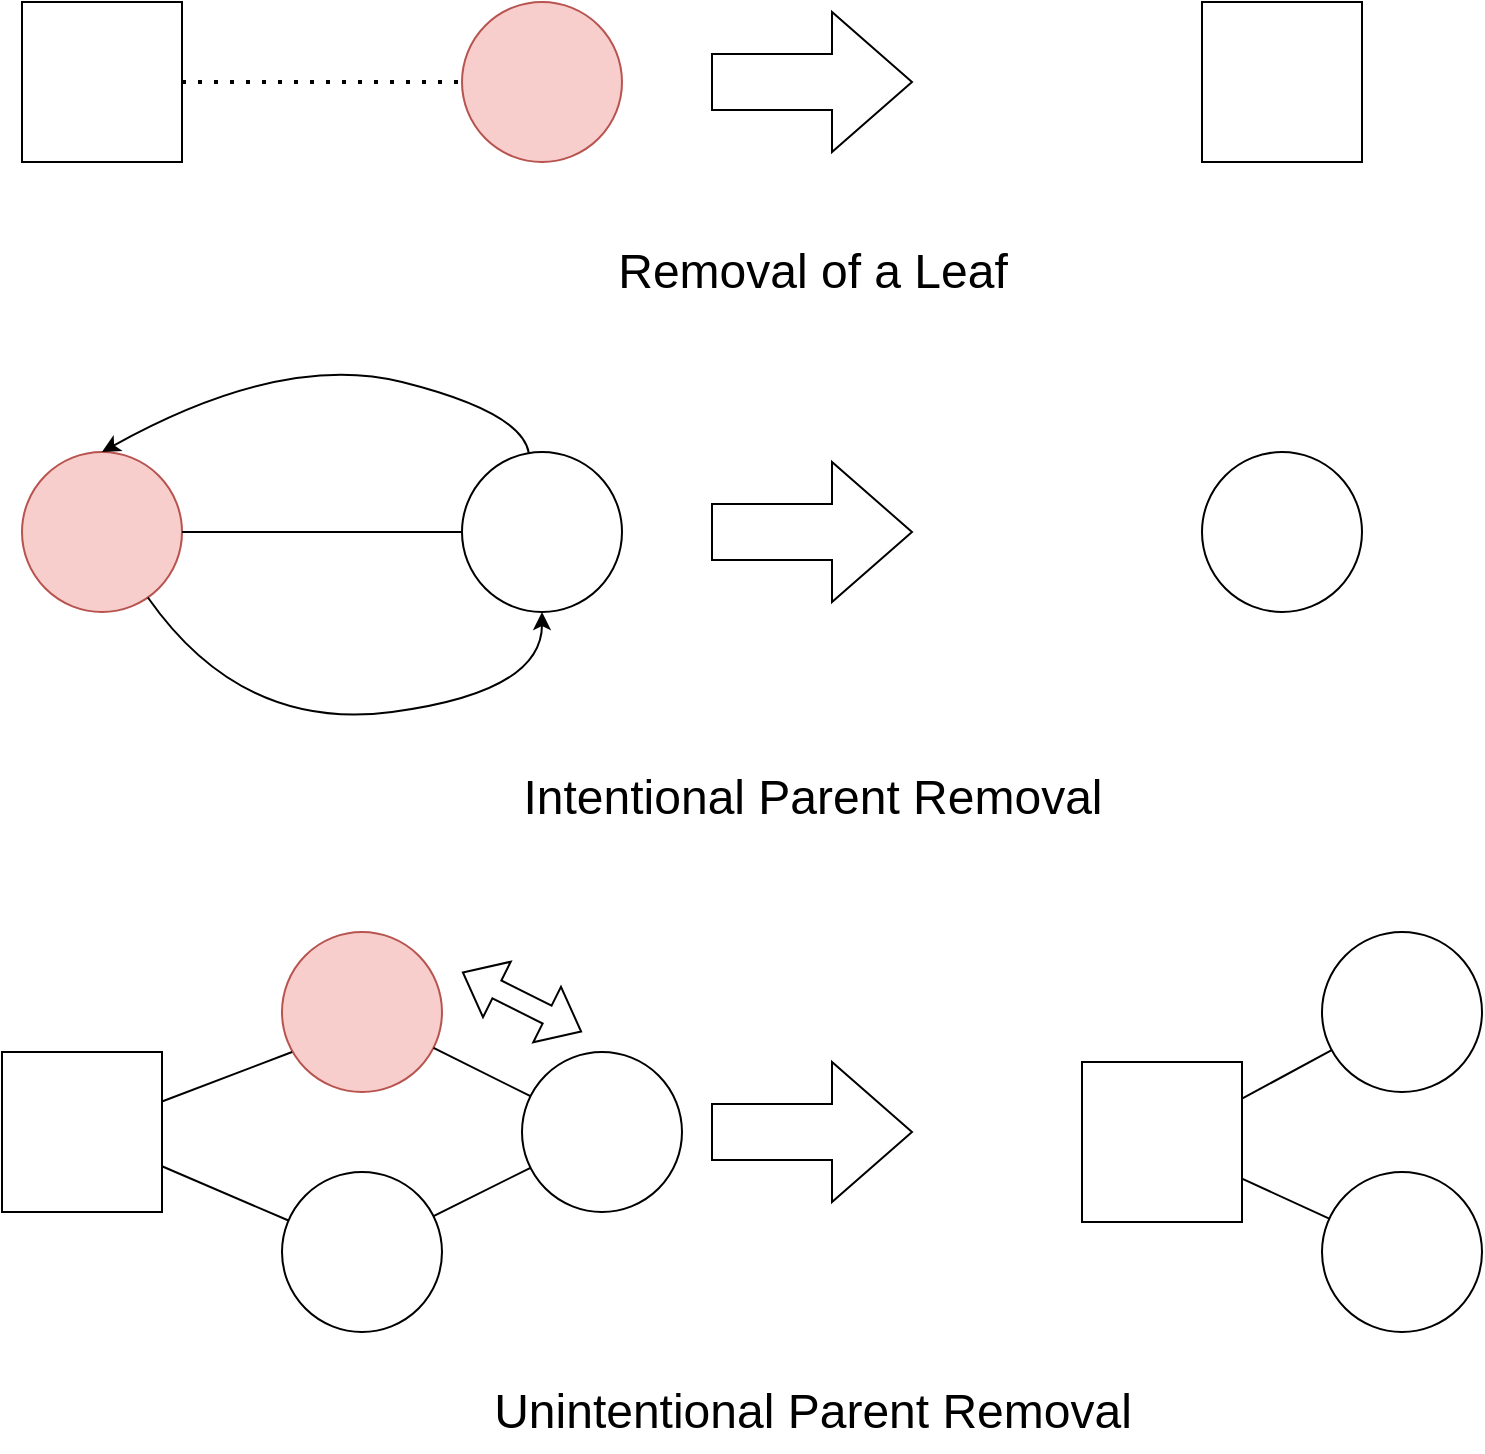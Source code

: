 <mxfile version="22.1.21" type="device">
  <diagram name="Page-1" id="aluMsOwEPsuUAzRNVTVB">
    <mxGraphModel dx="1306" dy="847" grid="1" gridSize="10" guides="1" tooltips="1" connect="1" arrows="1" fold="1" page="1" pageScale="1" pageWidth="850" pageHeight="1100" math="0" shadow="0">
      <root>
        <mxCell id="0" />
        <mxCell id="1" parent="0" />
        <mxCell id="b44iZXVpt2lIwhsImo-i-1" value="" style="whiteSpace=wrap;html=1;aspect=fixed;" vertex="1" parent="1">
          <mxGeometry x="30" y="115" width="80" height="80" as="geometry" />
        </mxCell>
        <mxCell id="b44iZXVpt2lIwhsImo-i-2" value="" style="ellipse;whiteSpace=wrap;html=1;aspect=fixed;fillColor=#f8cecc;strokeColor=#b85450;" vertex="1" parent="1">
          <mxGeometry x="250" y="115" width="80" height="80" as="geometry" />
        </mxCell>
        <mxCell id="b44iZXVpt2lIwhsImo-i-3" value="" style="endArrow=none;dashed=1;html=1;dashPattern=1 3;strokeWidth=2;rounded=0;" edge="1" parent="1" source="b44iZXVpt2lIwhsImo-i-1" target="b44iZXVpt2lIwhsImo-i-2">
          <mxGeometry width="50" height="50" relative="1" as="geometry">
            <mxPoint x="250" y="425" as="sourcePoint" />
            <mxPoint x="300" y="375" as="targetPoint" />
          </mxGeometry>
        </mxCell>
        <mxCell id="b44iZXVpt2lIwhsImo-i-4" value="" style="html=1;shadow=0;dashed=0;align=center;verticalAlign=middle;shape=mxgraph.arrows2.arrow;dy=0.6;dx=40;notch=0;" vertex="1" parent="1">
          <mxGeometry x="375" y="120" width="100" height="70" as="geometry" />
        </mxCell>
        <mxCell id="b44iZXVpt2lIwhsImo-i-5" value="" style="whiteSpace=wrap;html=1;aspect=fixed;" vertex="1" parent="1">
          <mxGeometry x="620" y="115" width="80" height="80" as="geometry" />
        </mxCell>
        <mxCell id="b44iZXVpt2lIwhsImo-i-6" value="&lt;font style=&quot;font-size: 24px;&quot;&gt;Removal of a Leaf&lt;/font&gt;" style="text;html=1;align=center;verticalAlign=middle;resizable=0;points=[];autosize=1;strokeColor=none;fillColor=none;" vertex="1" parent="1">
          <mxGeometry x="315" y="230" width="220" height="40" as="geometry" />
        </mxCell>
        <mxCell id="b44iZXVpt2lIwhsImo-i-8" value="" style="ellipse;whiteSpace=wrap;html=1;aspect=fixed;fillColor=#f8cecc;strokeColor=#b85450;" vertex="1" parent="1">
          <mxGeometry x="30" y="340" width="80" height="80" as="geometry" />
        </mxCell>
        <mxCell id="b44iZXVpt2lIwhsImo-i-9" value="" style="ellipse;whiteSpace=wrap;html=1;aspect=fixed;" vertex="1" parent="1">
          <mxGeometry x="250" y="340" width="80" height="80" as="geometry" />
        </mxCell>
        <mxCell id="b44iZXVpt2lIwhsImo-i-10" value="" style="endArrow=none;html=1;rounded=0;" edge="1" parent="1" source="b44iZXVpt2lIwhsImo-i-8" target="b44iZXVpt2lIwhsImo-i-9">
          <mxGeometry width="50" height="50" relative="1" as="geometry">
            <mxPoint x="400" y="400" as="sourcePoint" />
            <mxPoint x="450" y="350" as="targetPoint" />
          </mxGeometry>
        </mxCell>
        <mxCell id="b44iZXVpt2lIwhsImo-i-11" value="" style="curved=1;endArrow=classic;html=1;rounded=0;entryX=0.5;entryY=0;entryDx=0;entryDy=0;" edge="1" parent="1" source="b44iZXVpt2lIwhsImo-i-9" target="b44iZXVpt2lIwhsImo-i-8">
          <mxGeometry width="50" height="50" relative="1" as="geometry">
            <mxPoint x="400" y="400" as="sourcePoint" />
            <mxPoint x="450" y="350" as="targetPoint" />
            <Array as="points">
              <mxPoint x="280" y="320" />
              <mxPoint x="160" y="290" />
            </Array>
          </mxGeometry>
        </mxCell>
        <mxCell id="b44iZXVpt2lIwhsImo-i-12" value="" style="curved=1;endArrow=classic;html=1;rounded=0;" edge="1" parent="1" source="b44iZXVpt2lIwhsImo-i-8" target="b44iZXVpt2lIwhsImo-i-9">
          <mxGeometry width="50" height="50" relative="1" as="geometry">
            <mxPoint x="400" y="400" as="sourcePoint" />
            <mxPoint x="450" y="350" as="targetPoint" />
            <Array as="points">
              <mxPoint x="140" y="480" />
              <mxPoint x="290" y="460" />
            </Array>
          </mxGeometry>
        </mxCell>
        <mxCell id="b44iZXVpt2lIwhsImo-i-13" value="" style="html=1;shadow=0;dashed=0;align=center;verticalAlign=middle;shape=mxgraph.arrows2.arrow;dy=0.6;dx=40;notch=0;" vertex="1" parent="1">
          <mxGeometry x="375" y="345" width="100" height="70" as="geometry" />
        </mxCell>
        <mxCell id="b44iZXVpt2lIwhsImo-i-14" value="" style="ellipse;whiteSpace=wrap;html=1;aspect=fixed;" vertex="1" parent="1">
          <mxGeometry x="620" y="340" width="80" height="80" as="geometry" />
        </mxCell>
        <mxCell id="b44iZXVpt2lIwhsImo-i-15" value="&lt;font style=&quot;font-size: 24px;&quot;&gt;Intentional Parent Removal&lt;/font&gt;" style="text;html=1;align=center;verticalAlign=middle;resizable=0;points=[];autosize=1;strokeColor=none;fillColor=none;" vertex="1" parent="1">
          <mxGeometry x="270" y="493" width="310" height="40" as="geometry" />
        </mxCell>
        <mxCell id="b44iZXVpt2lIwhsImo-i-16" value="" style="whiteSpace=wrap;html=1;aspect=fixed;" vertex="1" parent="1">
          <mxGeometry x="20" y="640" width="80" height="80" as="geometry" />
        </mxCell>
        <mxCell id="b44iZXVpt2lIwhsImo-i-17" value="" style="ellipse;whiteSpace=wrap;html=1;aspect=fixed;fillColor=#f8cecc;strokeColor=#b85450;" vertex="1" parent="1">
          <mxGeometry x="160" y="580" width="80" height="80" as="geometry" />
        </mxCell>
        <mxCell id="b44iZXVpt2lIwhsImo-i-18" value="" style="ellipse;whiteSpace=wrap;html=1;aspect=fixed;" vertex="1" parent="1">
          <mxGeometry x="160" y="700" width="80" height="80" as="geometry" />
        </mxCell>
        <mxCell id="b44iZXVpt2lIwhsImo-i-19" value="" style="ellipse;whiteSpace=wrap;html=1;aspect=fixed;" vertex="1" parent="1">
          <mxGeometry x="280" y="640" width="80" height="80" as="geometry" />
        </mxCell>
        <mxCell id="b44iZXVpt2lIwhsImo-i-20" value="" style="endArrow=none;html=1;rounded=0;entryX=0.063;entryY=0.75;entryDx=0;entryDy=0;entryPerimeter=0;" edge="1" parent="1" source="b44iZXVpt2lIwhsImo-i-16" target="b44iZXVpt2lIwhsImo-i-17">
          <mxGeometry width="50" height="50" relative="1" as="geometry">
            <mxPoint x="400" y="580" as="sourcePoint" />
            <mxPoint x="170" y="630" as="targetPoint" />
          </mxGeometry>
        </mxCell>
        <mxCell id="b44iZXVpt2lIwhsImo-i-22" value="" style="endArrow=none;html=1;rounded=0;" edge="1" parent="1" source="b44iZXVpt2lIwhsImo-i-16" target="b44iZXVpt2lIwhsImo-i-18">
          <mxGeometry width="50" height="50" relative="1" as="geometry">
            <mxPoint x="110" y="690" as="sourcePoint" />
            <mxPoint x="290" y="690" as="targetPoint" />
          </mxGeometry>
        </mxCell>
        <mxCell id="b44iZXVpt2lIwhsImo-i-23" value="" style="endArrow=none;html=1;rounded=0;" edge="1" parent="1" source="b44iZXVpt2lIwhsImo-i-17" target="b44iZXVpt2lIwhsImo-i-19">
          <mxGeometry width="50" height="50" relative="1" as="geometry">
            <mxPoint x="110" y="675" as="sourcePoint" />
            <mxPoint x="175" y="650" as="targetPoint" />
          </mxGeometry>
        </mxCell>
        <mxCell id="b44iZXVpt2lIwhsImo-i-24" value="" style="endArrow=none;html=1;rounded=0;" edge="1" parent="1" source="b44iZXVpt2lIwhsImo-i-18" target="b44iZXVpt2lIwhsImo-i-19">
          <mxGeometry width="50" height="50" relative="1" as="geometry">
            <mxPoint x="246" y="648" as="sourcePoint" />
            <mxPoint x="294" y="672" as="targetPoint" />
          </mxGeometry>
        </mxCell>
        <mxCell id="b44iZXVpt2lIwhsImo-i-25" value="" style="shape=flexArrow;endArrow=classic;startArrow=classic;html=1;rounded=0;" edge="1" parent="1">
          <mxGeometry width="100" height="100" relative="1" as="geometry">
            <mxPoint x="310" y="630" as="sourcePoint" />
            <mxPoint x="250" y="600" as="targetPoint" />
          </mxGeometry>
        </mxCell>
        <mxCell id="b44iZXVpt2lIwhsImo-i-26" value="" style="html=1;shadow=0;dashed=0;align=center;verticalAlign=middle;shape=mxgraph.arrows2.arrow;dy=0.6;dx=40;notch=0;" vertex="1" parent="1">
          <mxGeometry x="375" y="645" width="100" height="70" as="geometry" />
        </mxCell>
        <mxCell id="b44iZXVpt2lIwhsImo-i-27" value="" style="whiteSpace=wrap;html=1;aspect=fixed;" vertex="1" parent="1">
          <mxGeometry x="560" y="645" width="80" height="80" as="geometry" />
        </mxCell>
        <mxCell id="b44iZXVpt2lIwhsImo-i-28" value="" style="ellipse;whiteSpace=wrap;html=1;aspect=fixed;" vertex="1" parent="1">
          <mxGeometry x="680" y="700" width="80" height="80" as="geometry" />
        </mxCell>
        <mxCell id="b44iZXVpt2lIwhsImo-i-29" value="" style="ellipse;whiteSpace=wrap;html=1;aspect=fixed;" vertex="1" parent="1">
          <mxGeometry x="680" y="580" width="80" height="80" as="geometry" />
        </mxCell>
        <mxCell id="b44iZXVpt2lIwhsImo-i-30" value="" style="endArrow=none;html=1;rounded=0;" edge="1" parent="1" source="b44iZXVpt2lIwhsImo-i-27" target="b44iZXVpt2lIwhsImo-i-29">
          <mxGeometry width="50" height="50" relative="1" as="geometry">
            <mxPoint x="460" y="580" as="sourcePoint" />
            <mxPoint x="510" y="530" as="targetPoint" />
          </mxGeometry>
        </mxCell>
        <mxCell id="b44iZXVpt2lIwhsImo-i-31" value="" style="endArrow=none;html=1;rounded=0;" edge="1" parent="1" source="b44iZXVpt2lIwhsImo-i-27" target="b44iZXVpt2lIwhsImo-i-28">
          <mxGeometry width="50" height="50" relative="1" as="geometry">
            <mxPoint x="650" y="673" as="sourcePoint" />
            <mxPoint x="695" y="649" as="targetPoint" />
          </mxGeometry>
        </mxCell>
        <mxCell id="b44iZXVpt2lIwhsImo-i-32" value="&lt;font style=&quot;font-size: 24px;&quot;&gt;Unintentional Parent Removal&lt;/font&gt;" style="text;html=1;align=center;verticalAlign=middle;resizable=0;points=[];autosize=1;strokeColor=none;fillColor=none;" vertex="1" parent="1">
          <mxGeometry x="255" y="800" width="340" height="40" as="geometry" />
        </mxCell>
      </root>
    </mxGraphModel>
  </diagram>
</mxfile>
